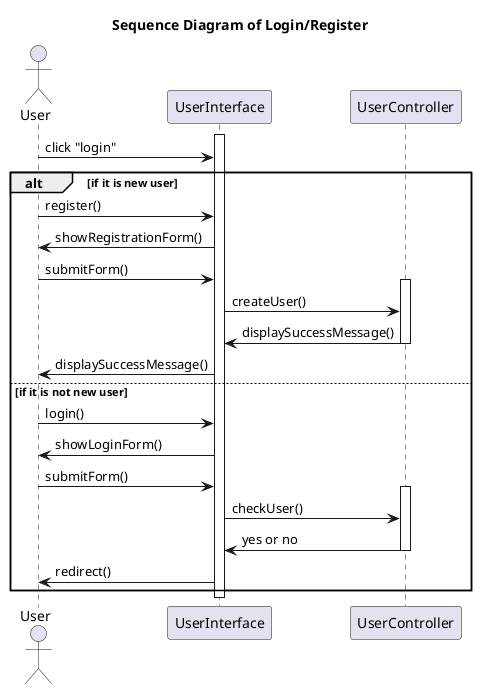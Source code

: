 @startuml
title Sequence Diagram of Login/Register

actor User
participant "UserInterface" as System

activate System

User -> System: click "login"

alt if it is new user
    User -> System: register()
    System -> User: showRegistrationForm()
    User -> System: submitForm()

    activate UserController
    System -> UserController: createUser()
    UserController -> System: displaySuccessMessage()
    deactivate UserController

    System -> User: displaySuccessMessage()
else if it is not new user
    User -> System: login()
    System -> User: showLoginForm()
    User -> System: submitForm()

    activate UserController
    System -> UserController: checkUser()
    UserController -> System: yes or no
    deactivate UserController

    System -> User: redirect()
end

deactivate System

@enduml

